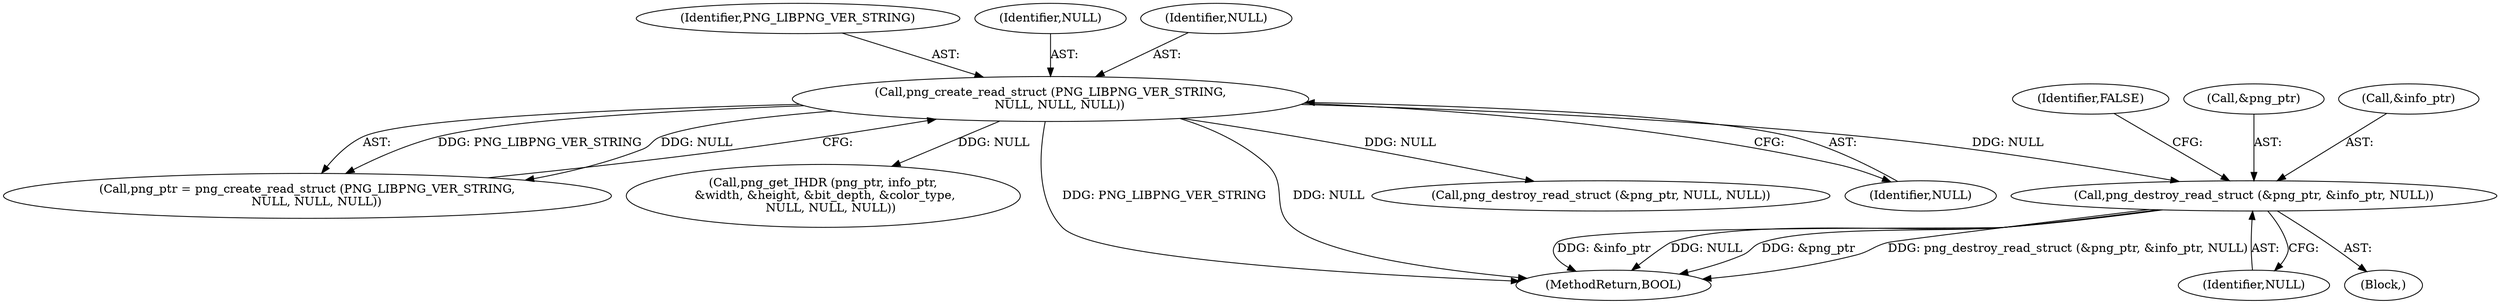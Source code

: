 digraph "0_Android_9d4853418ab2f754c2b63e091c29c5529b8b86ca_157@API" {
"1000230" [label="(Call,png_destroy_read_struct (&png_ptr, &info_ptr, NULL))"];
"1000200" [label="(Call,png_create_read_struct (PNG_LIBPNG_VER_STRING,\n     NULL, NULL, NULL))"];
"1000200" [label="(Call,png_create_read_struct (PNG_LIBPNG_VER_STRING,\n     NULL, NULL, NULL))"];
"1000218" [label="(Call,png_destroy_read_struct (&png_ptr, NULL, NULL))"];
"1000201" [label="(Identifier,PNG_LIBPNG_VER_STRING)"];
"1000204" [label="(Identifier,NULL)"];
"1000198" [label="(Call,png_ptr = png_create_read_struct (PNG_LIBPNG_VER_STRING,\n     NULL, NULL, NULL))"];
"1000230" [label="(Call,png_destroy_read_struct (&png_ptr, &info_ptr, NULL))"];
"1000247" [label="(Call,png_get_IHDR (png_ptr, info_ptr,\n &width, &height, &bit_depth, &color_type,\n    NULL, NULL, NULL))"];
"1000203" [label="(Identifier,NULL)"];
"1000229" [label="(Block,)"];
"1000235" [label="(Identifier,NULL)"];
"1000237" [label="(Identifier,FALSE)"];
"1000775" [label="(MethodReturn,BOOL)"];
"1000231" [label="(Call,&png_ptr)"];
"1000233" [label="(Call,&info_ptr)"];
"1000202" [label="(Identifier,NULL)"];
"1000230" -> "1000229"  [label="AST: "];
"1000230" -> "1000235"  [label="CFG: "];
"1000231" -> "1000230"  [label="AST: "];
"1000233" -> "1000230"  [label="AST: "];
"1000235" -> "1000230"  [label="AST: "];
"1000237" -> "1000230"  [label="CFG: "];
"1000230" -> "1000775"  [label="DDG: &info_ptr"];
"1000230" -> "1000775"  [label="DDG: NULL"];
"1000230" -> "1000775"  [label="DDG: &png_ptr"];
"1000230" -> "1000775"  [label="DDG: png_destroy_read_struct (&png_ptr, &info_ptr, NULL)"];
"1000200" -> "1000230"  [label="DDG: NULL"];
"1000200" -> "1000198"  [label="AST: "];
"1000200" -> "1000204"  [label="CFG: "];
"1000201" -> "1000200"  [label="AST: "];
"1000202" -> "1000200"  [label="AST: "];
"1000203" -> "1000200"  [label="AST: "];
"1000204" -> "1000200"  [label="AST: "];
"1000198" -> "1000200"  [label="CFG: "];
"1000200" -> "1000775"  [label="DDG: PNG_LIBPNG_VER_STRING"];
"1000200" -> "1000775"  [label="DDG: NULL"];
"1000200" -> "1000198"  [label="DDG: PNG_LIBPNG_VER_STRING"];
"1000200" -> "1000198"  [label="DDG: NULL"];
"1000200" -> "1000218"  [label="DDG: NULL"];
"1000200" -> "1000247"  [label="DDG: NULL"];
}
